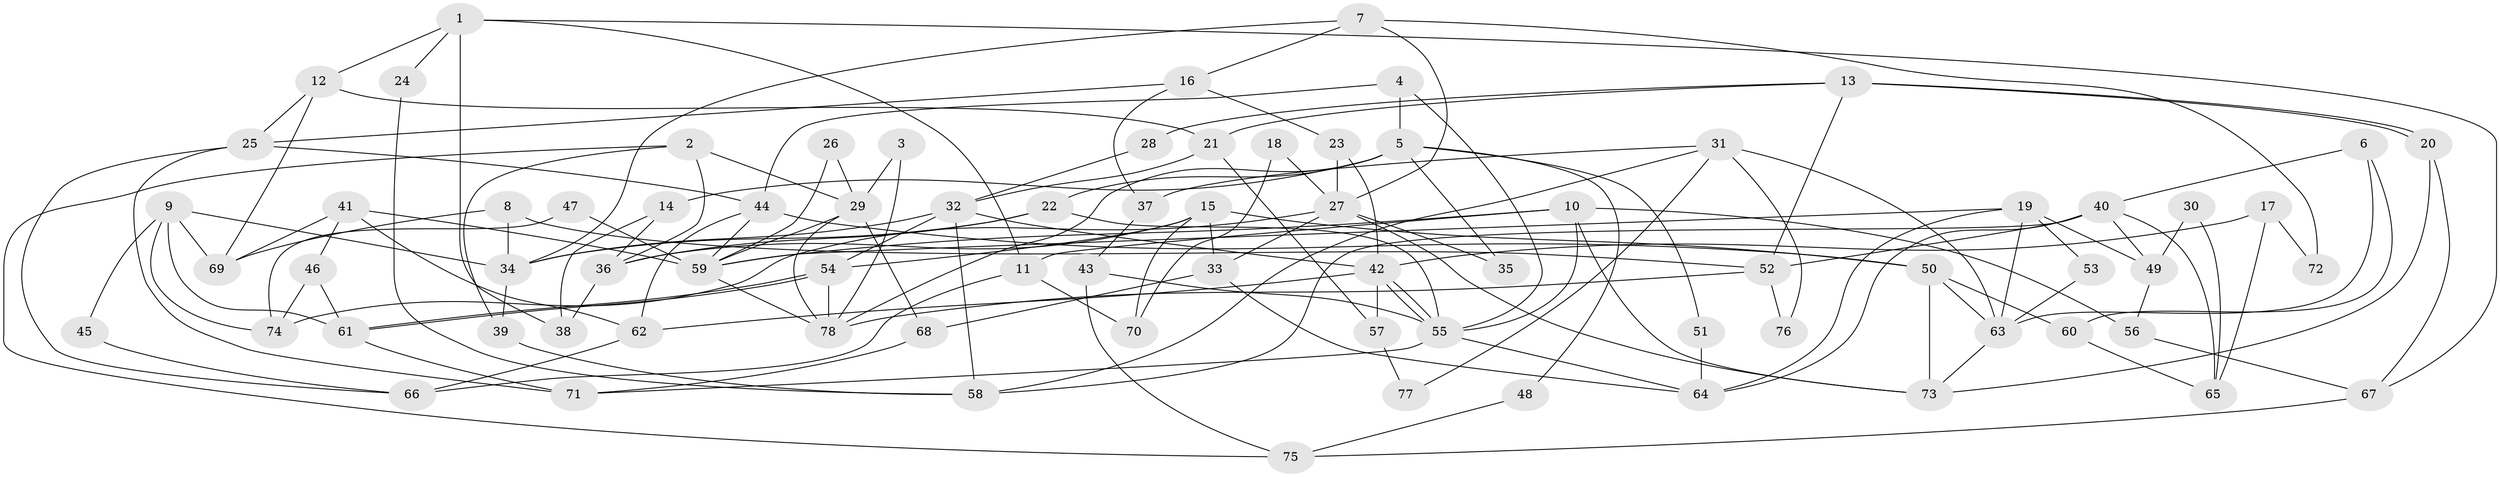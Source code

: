// Generated by graph-tools (version 1.1) at 2025/14/03/09/25 04:14:52]
// undirected, 78 vertices, 156 edges
graph export_dot {
graph [start="1"]
  node [color=gray90,style=filled];
  1;
  2;
  3;
  4;
  5;
  6;
  7;
  8;
  9;
  10;
  11;
  12;
  13;
  14;
  15;
  16;
  17;
  18;
  19;
  20;
  21;
  22;
  23;
  24;
  25;
  26;
  27;
  28;
  29;
  30;
  31;
  32;
  33;
  34;
  35;
  36;
  37;
  38;
  39;
  40;
  41;
  42;
  43;
  44;
  45;
  46;
  47;
  48;
  49;
  50;
  51;
  52;
  53;
  54;
  55;
  56;
  57;
  58;
  59;
  60;
  61;
  62;
  63;
  64;
  65;
  66;
  67;
  68;
  69;
  70;
  71;
  72;
  73;
  74;
  75;
  76;
  77;
  78;
  1 -- 38;
  1 -- 67;
  1 -- 11;
  1 -- 12;
  1 -- 24;
  2 -- 36;
  2 -- 39;
  2 -- 29;
  2 -- 75;
  3 -- 29;
  3 -- 78;
  4 -- 44;
  4 -- 5;
  4 -- 55;
  5 -- 22;
  5 -- 78;
  5 -- 14;
  5 -- 35;
  5 -- 48;
  5 -- 51;
  6 -- 40;
  6 -- 63;
  6 -- 60;
  7 -- 27;
  7 -- 34;
  7 -- 16;
  7 -- 72;
  8 -- 52;
  8 -- 34;
  8 -- 69;
  9 -- 69;
  9 -- 61;
  9 -- 34;
  9 -- 45;
  9 -- 74;
  10 -- 11;
  10 -- 55;
  10 -- 56;
  10 -- 59;
  10 -- 73;
  11 -- 66;
  11 -- 70;
  12 -- 25;
  12 -- 21;
  12 -- 69;
  13 -- 21;
  13 -- 20;
  13 -- 20;
  13 -- 28;
  13 -- 52;
  14 -- 36;
  14 -- 38;
  15 -- 54;
  15 -- 50;
  15 -- 33;
  15 -- 36;
  15 -- 70;
  16 -- 25;
  16 -- 23;
  16 -- 37;
  17 -- 65;
  17 -- 42;
  17 -- 72;
  18 -- 70;
  18 -- 27;
  19 -- 59;
  19 -- 63;
  19 -- 49;
  19 -- 53;
  19 -- 64;
  20 -- 73;
  20 -- 67;
  21 -- 32;
  21 -- 57;
  22 -- 55;
  22 -- 34;
  22 -- 36;
  23 -- 27;
  23 -- 42;
  24 -- 58;
  25 -- 71;
  25 -- 44;
  25 -- 66;
  26 -- 29;
  26 -- 59;
  27 -- 33;
  27 -- 73;
  27 -- 35;
  27 -- 74;
  28 -- 32;
  29 -- 68;
  29 -- 59;
  29 -- 78;
  30 -- 49;
  30 -- 65;
  31 -- 37;
  31 -- 58;
  31 -- 63;
  31 -- 76;
  31 -- 77;
  32 -- 42;
  32 -- 54;
  32 -- 34;
  32 -- 58;
  33 -- 64;
  33 -- 68;
  34 -- 39;
  36 -- 38;
  37 -- 43;
  39 -- 58;
  40 -- 52;
  40 -- 64;
  40 -- 49;
  40 -- 58;
  40 -- 65;
  41 -- 59;
  41 -- 69;
  41 -- 46;
  41 -- 62;
  42 -- 55;
  42 -- 55;
  42 -- 57;
  42 -- 62;
  43 -- 75;
  43 -- 55;
  44 -- 59;
  44 -- 62;
  44 -- 50;
  45 -- 66;
  46 -- 74;
  46 -- 61;
  47 -- 59;
  47 -- 74;
  48 -- 75;
  49 -- 56;
  50 -- 73;
  50 -- 60;
  50 -- 63;
  51 -- 64;
  52 -- 78;
  52 -- 76;
  53 -- 63;
  54 -- 61;
  54 -- 61;
  54 -- 78;
  55 -- 64;
  55 -- 71;
  56 -- 67;
  57 -- 77;
  59 -- 78;
  60 -- 65;
  61 -- 71;
  62 -- 66;
  63 -- 73;
  67 -- 75;
  68 -- 71;
}
